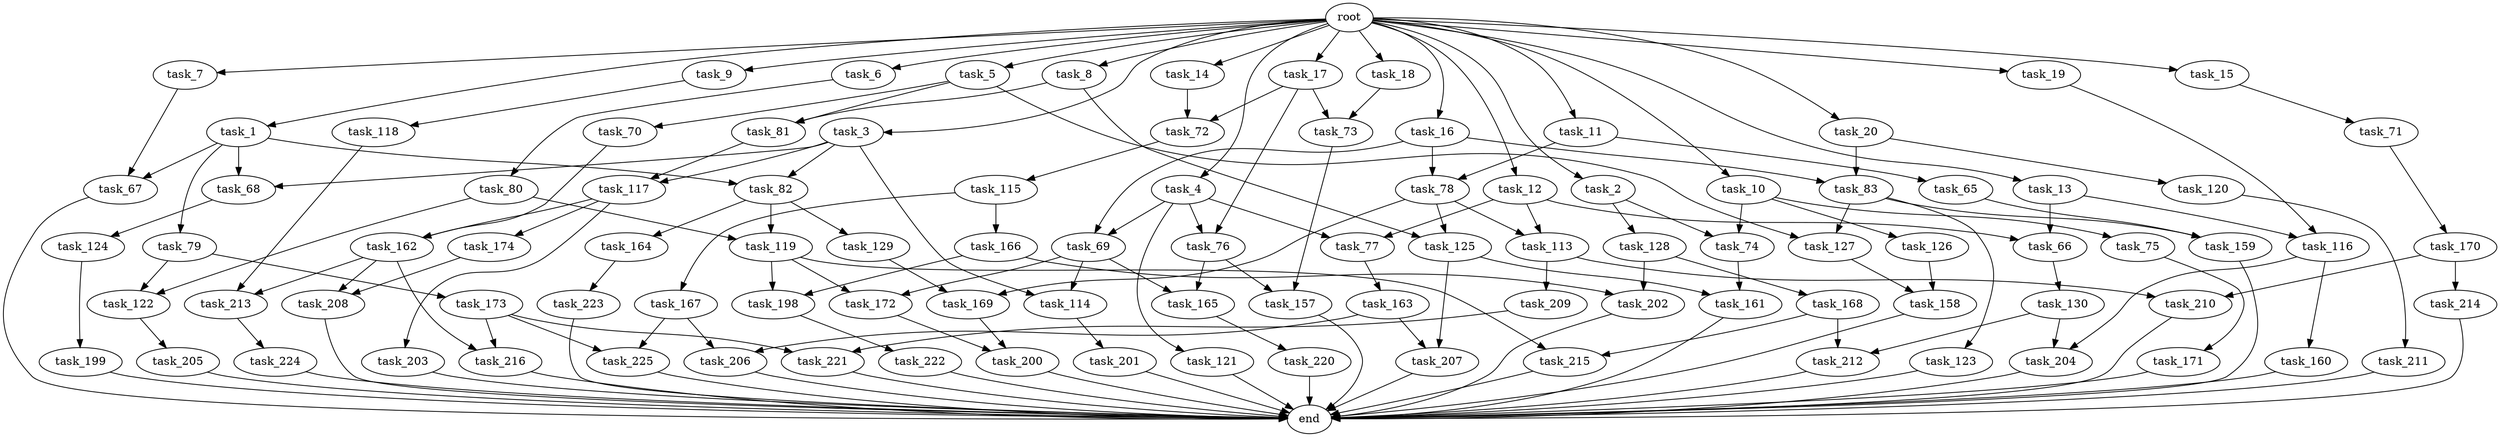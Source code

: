 digraph G {
  root [size="0.000000"];
  task_1 [size="10.240000"];
  task_2 [size="10.240000"];
  task_3 [size="10.240000"];
  task_4 [size="10.240000"];
  task_5 [size="10.240000"];
  task_6 [size="10.240000"];
  task_7 [size="10.240000"];
  task_8 [size="10.240000"];
  task_9 [size="10.240000"];
  task_10 [size="10.240000"];
  task_11 [size="10.240000"];
  task_12 [size="10.240000"];
  task_13 [size="10.240000"];
  task_14 [size="10.240000"];
  task_15 [size="10.240000"];
  task_16 [size="10.240000"];
  task_17 [size="10.240000"];
  task_18 [size="10.240000"];
  task_19 [size="10.240000"];
  task_20 [size="10.240000"];
  task_65 [size="343597383.680000"];
  task_66 [size="12455405158.400000"];
  task_67 [size="8933531975.680000"];
  task_68 [size="14087492730.880001"];
  task_69 [size="2491081031.680000"];
  task_70 [size="343597383.680000"];
  task_71 [size="6957847019.520000"];
  task_72 [size="17179869184.000000"];
  task_73 [size="8933531975.680000"];
  task_74 [size="12455405158.400000"];
  task_75 [size="5497558138.880000"];
  task_76 [size="8933531975.680000"];
  task_77 [size="7301444403.200000"];
  task_78 [size="2491081031.680000"];
  task_79 [size="8589934592.000000"];
  task_80 [size="5497558138.880000"];
  task_81 [size="5841155522.560000"];
  task_82 [size="14087492730.880001"];
  task_83 [size="6356551598.080000"];
  task_113 [size="12455405158.400000"];
  task_114 [size="5841155522.560000"];
  task_115 [size="8589934592.000000"];
  task_116 [size="6270652252.160000"];
  task_117 [size="10995116277.760000"];
  task_118 [size="343597383.680000"];
  task_119 [size="9105330667.520000"];
  task_120 [size="4209067950.080000"];
  task_121 [size="343597383.680000"];
  task_122 [size="2920577761.280000"];
  task_123 [size="8589934592.000000"];
  task_124 [size="773094113.280000"];
  task_125 [size="10995116277.760000"];
  task_126 [size="5497558138.880000"];
  task_127 [size="8933531975.680000"];
  task_128 [size="6957847019.520000"];
  task_129 [size="6957847019.520000"];
  task_130 [size="3092376453.120000"];
  task_157 [size="12799002542.080000"];
  task_158 [size="9363028705.280001"];
  task_159 [size="15547781611.520000"];
  task_160 [size="4209067950.080000"];
  task_161 [size="14087492730.880001"];
  task_162 [size="687194767.360000"];
  task_163 [size="8589934592.000000"];
  task_164 [size="6957847019.520000"];
  task_165 [size="4552665333.760000"];
  task_166 [size="6957847019.520000"];
  task_167 [size="6957847019.520000"];
  task_168 [size="2147483648.000000"];
  task_169 [size="7645041786.880000"];
  task_170 [size="3092376453.120000"];
  task_171 [size="3092376453.120000"];
  task_172 [size="687194767.360000"];
  task_173 [size="773094113.280000"];
  task_174 [size="343597383.680000"];
  task_198 [size="4552665333.760000"];
  task_199 [size="6957847019.520000"];
  task_200 [size="2920577761.280000"];
  task_201 [size="5497558138.880000"];
  task_202 [size="6356551598.080000"];
  task_203 [size="343597383.680000"];
  task_204 [size="5583457484.800000"];
  task_205 [size="4209067950.080000"];
  task_206 [size="4552665333.760000"];
  task_207 [size="9706626088.960001"];
  task_208 [size="2920577761.280000"];
  task_209 [size="8589934592.000000"];
  task_210 [size="15547781611.520000"];
  task_211 [size="5497558138.880000"];
  task_212 [size="9964324126.719999"];
  task_213 [size="2920577761.280000"];
  task_214 [size="6957847019.520000"];
  task_215 [size="8933531975.680000"];
  task_216 [size="1546188226.560000"];
  task_220 [size="343597383.680000"];
  task_221 [size="9363028705.280001"];
  task_222 [size="8589934592.000000"];
  task_223 [size="1374389534.720000"];
  task_224 [size="343597383.680000"];
  task_225 [size="1116691496.960000"];
  end [size="0.000000"];

  root -> task_1 [size="1.000000"];
  root -> task_2 [size="1.000000"];
  root -> task_3 [size="1.000000"];
  root -> task_4 [size="1.000000"];
  root -> task_5 [size="1.000000"];
  root -> task_6 [size="1.000000"];
  root -> task_7 [size="1.000000"];
  root -> task_8 [size="1.000000"];
  root -> task_9 [size="1.000000"];
  root -> task_10 [size="1.000000"];
  root -> task_11 [size="1.000000"];
  root -> task_12 [size="1.000000"];
  root -> task_13 [size="1.000000"];
  root -> task_14 [size="1.000000"];
  root -> task_15 [size="1.000000"];
  root -> task_16 [size="1.000000"];
  root -> task_17 [size="1.000000"];
  root -> task_18 [size="1.000000"];
  root -> task_19 [size="1.000000"];
  root -> task_20 [size="1.000000"];
  task_1 -> task_67 [size="838860800.000000"];
  task_1 -> task_68 [size="838860800.000000"];
  task_1 -> task_79 [size="838860800.000000"];
  task_1 -> task_82 [size="838860800.000000"];
  task_2 -> task_74 [size="679477248.000000"];
  task_2 -> task_128 [size="679477248.000000"];
  task_3 -> task_68 [size="536870912.000000"];
  task_3 -> task_82 [size="536870912.000000"];
  task_3 -> task_114 [size="536870912.000000"];
  task_3 -> task_117 [size="536870912.000000"];
  task_4 -> task_69 [size="33554432.000000"];
  task_4 -> task_76 [size="33554432.000000"];
  task_4 -> task_77 [size="33554432.000000"];
  task_4 -> task_121 [size="33554432.000000"];
  task_5 -> task_70 [size="33554432.000000"];
  task_5 -> task_81 [size="33554432.000000"];
  task_5 -> task_127 [size="33554432.000000"];
  task_6 -> task_80 [size="536870912.000000"];
  task_7 -> task_67 [size="33554432.000000"];
  task_8 -> task_81 [size="536870912.000000"];
  task_8 -> task_125 [size="536870912.000000"];
  task_9 -> task_118 [size="33554432.000000"];
  task_10 -> task_74 [size="536870912.000000"];
  task_10 -> task_75 [size="536870912.000000"];
  task_10 -> task_126 [size="536870912.000000"];
  task_11 -> task_65 [size="33554432.000000"];
  task_11 -> task_78 [size="33554432.000000"];
  task_12 -> task_66 [size="679477248.000000"];
  task_12 -> task_77 [size="679477248.000000"];
  task_12 -> task_113 [size="679477248.000000"];
  task_13 -> task_66 [size="536870912.000000"];
  task_13 -> task_116 [size="536870912.000000"];
  task_14 -> task_72 [size="838860800.000000"];
  task_15 -> task_71 [size="679477248.000000"];
  task_16 -> task_69 [size="209715200.000000"];
  task_16 -> task_78 [size="209715200.000000"];
  task_16 -> task_83 [size="209715200.000000"];
  task_17 -> task_72 [size="838860800.000000"];
  task_17 -> task_73 [size="838860800.000000"];
  task_17 -> task_76 [size="838860800.000000"];
  task_18 -> task_73 [size="33554432.000000"];
  task_19 -> task_116 [size="75497472.000000"];
  task_20 -> task_83 [size="411041792.000000"];
  task_20 -> task_120 [size="411041792.000000"];
  task_65 -> task_159 [size="679477248.000000"];
  task_66 -> task_130 [size="301989888.000000"];
  task_67 -> end [size="1.000000"];
  task_68 -> task_124 [size="75497472.000000"];
  task_69 -> task_114 [size="33554432.000000"];
  task_69 -> task_165 [size="33554432.000000"];
  task_69 -> task_172 [size="33554432.000000"];
  task_70 -> task_162 [size="33554432.000000"];
  task_71 -> task_170 [size="301989888.000000"];
  task_72 -> task_115 [size="838860800.000000"];
  task_73 -> task_157 [size="838860800.000000"];
  task_74 -> task_161 [size="838860800.000000"];
  task_75 -> task_171 [size="301989888.000000"];
  task_76 -> task_157 [size="411041792.000000"];
  task_76 -> task_165 [size="411041792.000000"];
  task_77 -> task_163 [size="838860800.000000"];
  task_78 -> task_113 [size="536870912.000000"];
  task_78 -> task_125 [size="536870912.000000"];
  task_78 -> task_169 [size="536870912.000000"];
  task_79 -> task_122 [size="75497472.000000"];
  task_79 -> task_173 [size="75497472.000000"];
  task_80 -> task_119 [size="209715200.000000"];
  task_80 -> task_122 [size="209715200.000000"];
  task_81 -> task_117 [size="536870912.000000"];
  task_82 -> task_119 [size="679477248.000000"];
  task_82 -> task_129 [size="679477248.000000"];
  task_82 -> task_164 [size="679477248.000000"];
  task_83 -> task_123 [size="838860800.000000"];
  task_83 -> task_127 [size="838860800.000000"];
  task_83 -> task_159 [size="838860800.000000"];
  task_113 -> task_209 [size="838860800.000000"];
  task_113 -> task_210 [size="838860800.000000"];
  task_114 -> task_201 [size="536870912.000000"];
  task_115 -> task_166 [size="679477248.000000"];
  task_115 -> task_167 [size="679477248.000000"];
  task_116 -> task_160 [size="411041792.000000"];
  task_116 -> task_204 [size="411041792.000000"];
  task_117 -> task_162 [size="33554432.000000"];
  task_117 -> task_174 [size="33554432.000000"];
  task_117 -> task_203 [size="33554432.000000"];
  task_118 -> task_213 [size="209715200.000000"];
  task_119 -> task_172 [size="33554432.000000"];
  task_119 -> task_198 [size="33554432.000000"];
  task_119 -> task_215 [size="33554432.000000"];
  task_120 -> task_211 [size="536870912.000000"];
  task_121 -> end [size="1.000000"];
  task_122 -> task_205 [size="411041792.000000"];
  task_123 -> end [size="1.000000"];
  task_124 -> task_199 [size="679477248.000000"];
  task_125 -> task_161 [size="536870912.000000"];
  task_125 -> task_207 [size="536870912.000000"];
  task_126 -> task_158 [size="838860800.000000"];
  task_127 -> task_158 [size="75497472.000000"];
  task_128 -> task_168 [size="209715200.000000"];
  task_128 -> task_202 [size="209715200.000000"];
  task_129 -> task_169 [size="209715200.000000"];
  task_130 -> task_204 [size="134217728.000000"];
  task_130 -> task_212 [size="134217728.000000"];
  task_157 -> end [size="1.000000"];
  task_158 -> end [size="1.000000"];
  task_159 -> end [size="1.000000"];
  task_160 -> end [size="1.000000"];
  task_161 -> end [size="1.000000"];
  task_162 -> task_208 [size="75497472.000000"];
  task_162 -> task_213 [size="75497472.000000"];
  task_162 -> task_216 [size="75497472.000000"];
  task_163 -> task_206 [size="411041792.000000"];
  task_163 -> task_207 [size="411041792.000000"];
  task_164 -> task_223 [size="134217728.000000"];
  task_165 -> task_220 [size="33554432.000000"];
  task_166 -> task_198 [size="411041792.000000"];
  task_166 -> task_202 [size="411041792.000000"];
  task_167 -> task_206 [size="33554432.000000"];
  task_167 -> task_225 [size="33554432.000000"];
  task_168 -> task_212 [size="838860800.000000"];
  task_168 -> task_215 [size="838860800.000000"];
  task_169 -> task_200 [size="209715200.000000"];
  task_170 -> task_210 [size="679477248.000000"];
  task_170 -> task_214 [size="679477248.000000"];
  task_171 -> end [size="1.000000"];
  task_172 -> task_200 [size="75497472.000000"];
  task_173 -> task_216 [size="75497472.000000"];
  task_173 -> task_221 [size="75497472.000000"];
  task_173 -> task_225 [size="75497472.000000"];
  task_174 -> task_208 [size="209715200.000000"];
  task_198 -> task_222 [size="838860800.000000"];
  task_199 -> end [size="1.000000"];
  task_200 -> end [size="1.000000"];
  task_201 -> end [size="1.000000"];
  task_202 -> end [size="1.000000"];
  task_203 -> end [size="1.000000"];
  task_204 -> end [size="1.000000"];
  task_205 -> end [size="1.000000"];
  task_206 -> end [size="1.000000"];
  task_207 -> end [size="1.000000"];
  task_208 -> end [size="1.000000"];
  task_209 -> task_221 [size="838860800.000000"];
  task_210 -> end [size="1.000000"];
  task_211 -> end [size="1.000000"];
  task_212 -> end [size="1.000000"];
  task_213 -> task_224 [size="33554432.000000"];
  task_214 -> end [size="1.000000"];
  task_215 -> end [size="1.000000"];
  task_216 -> end [size="1.000000"];
  task_220 -> end [size="1.000000"];
  task_221 -> end [size="1.000000"];
  task_222 -> end [size="1.000000"];
  task_223 -> end [size="1.000000"];
  task_224 -> end [size="1.000000"];
  task_225 -> end [size="1.000000"];
}
